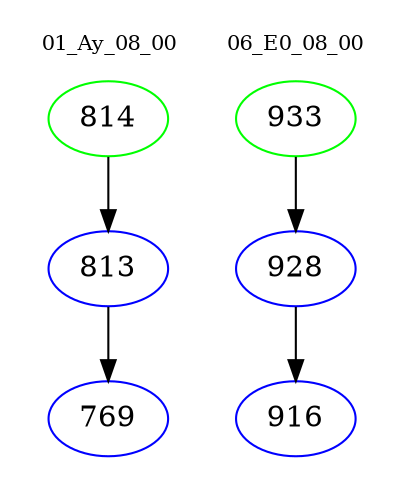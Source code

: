 digraph{
subgraph cluster_0 {
color = white
label = "01_Ay_08_00";
fontsize=10;
T0_814 [label="814", color="green"]
T0_814 -> T0_813 [color="black"]
T0_813 [label="813", color="blue"]
T0_813 -> T0_769 [color="black"]
T0_769 [label="769", color="blue"]
}
subgraph cluster_1 {
color = white
label = "06_E0_08_00";
fontsize=10;
T1_933 [label="933", color="green"]
T1_933 -> T1_928 [color="black"]
T1_928 [label="928", color="blue"]
T1_928 -> T1_916 [color="black"]
T1_916 [label="916", color="blue"]
}
}
